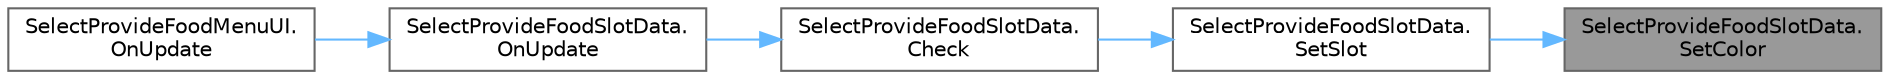 digraph "SelectProvideFoodSlotData.SetColor"
{
 // LATEX_PDF_SIZE
  bgcolor="transparent";
  edge [fontname=Helvetica,fontsize=10,labelfontname=Helvetica,labelfontsize=10];
  node [fontname=Helvetica,fontsize=10,shape=box,height=0.2,width=0.4];
  rankdir="RL";
  Node1 [id="Node000001",label="SelectProvideFoodSlotData.\lSetColor",height=0.2,width=0.4,color="gray40", fillcolor="grey60", style="filled", fontcolor="black",tooltip=" "];
  Node1 -> Node2 [id="edge5_Node000001_Node000002",dir="back",color="steelblue1",style="solid",tooltip=" "];
  Node2 [id="Node000002",label="SelectProvideFoodSlotData.\lSetSlot",height=0.2,width=0.4,color="grey40", fillcolor="white", style="filled",URL="$class_select_provide_food_slot_data.html#a3f4d24139211255883599b2e59eb94f0",tooltip=" "];
  Node2 -> Node3 [id="edge6_Node000002_Node000003",dir="back",color="steelblue1",style="solid",tooltip=" "];
  Node3 [id="Node000003",label="SelectProvideFoodSlotData.\lCheck",height=0.2,width=0.4,color="grey40", fillcolor="white", style="filled",URL="$class_select_provide_food_slot_data.html#a900c8ed0ea1600d9051c7ecfb5b30785",tooltip=" "];
  Node3 -> Node4 [id="edge7_Node000003_Node000004",dir="back",color="steelblue1",style="solid",tooltip=" "];
  Node4 [id="Node000004",label="SelectProvideFoodSlotData.\lOnUpdate",height=0.2,width=0.4,color="grey40", fillcolor="white", style="filled",URL="$class_select_provide_food_slot_data.html#a8ca805aa395594bc4c4fb1e6d792a79e",tooltip=" "];
  Node4 -> Node5 [id="edge8_Node000004_Node000005",dir="back",color="steelblue1",style="solid",tooltip=" "];
  Node5 [id="Node000005",label="SelectProvideFoodMenuUI.\lOnUpdate",height=0.2,width=0.4,color="grey40", fillcolor="white", style="filled",URL="$class_select_provide_food_menu_u_i.html#adb348cb5cdebcad98b0e8892537469df",tooltip="常に動作"];
}
